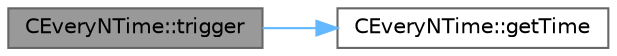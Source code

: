 digraph "CEveryNTime::trigger"
{
 // LATEX_PDF_SIZE
  bgcolor="transparent";
  edge [fontname=Helvetica,fontsize=10,labelfontname=Helvetica,labelfontsize=10];
  node [fontname=Helvetica,fontsize=10,shape=box,height=0.2,width=0.4];
  rankdir="LR";
  Node1 [id="Node000001",label="CEveryNTime::trigger",height=0.2,width=0.4,color="gray40", fillcolor="grey60", style="filled", fontcolor="black",tooltip="Reset the timestamp so it is ready() on next call."];
  Node1 -> Node2 [id="edge1_Node000001_Node000002",color="steelblue1",style="solid",tooltip=" "];
  Node2 [id="Node000002",label="CEveryNTime::getTime",height=0.2,width=0.4,color="grey40", fillcolor="white", style="filled",URL="$de/d1d/class_c_every_n_time_a9e72ce7dcf1e5b321ec9fa61f6c4fbd5.html#a9e72ce7dcf1e5b321ec9fa61f6c4fbd5",tooltip="Get the current time according to the class' timekeeper."];
}

